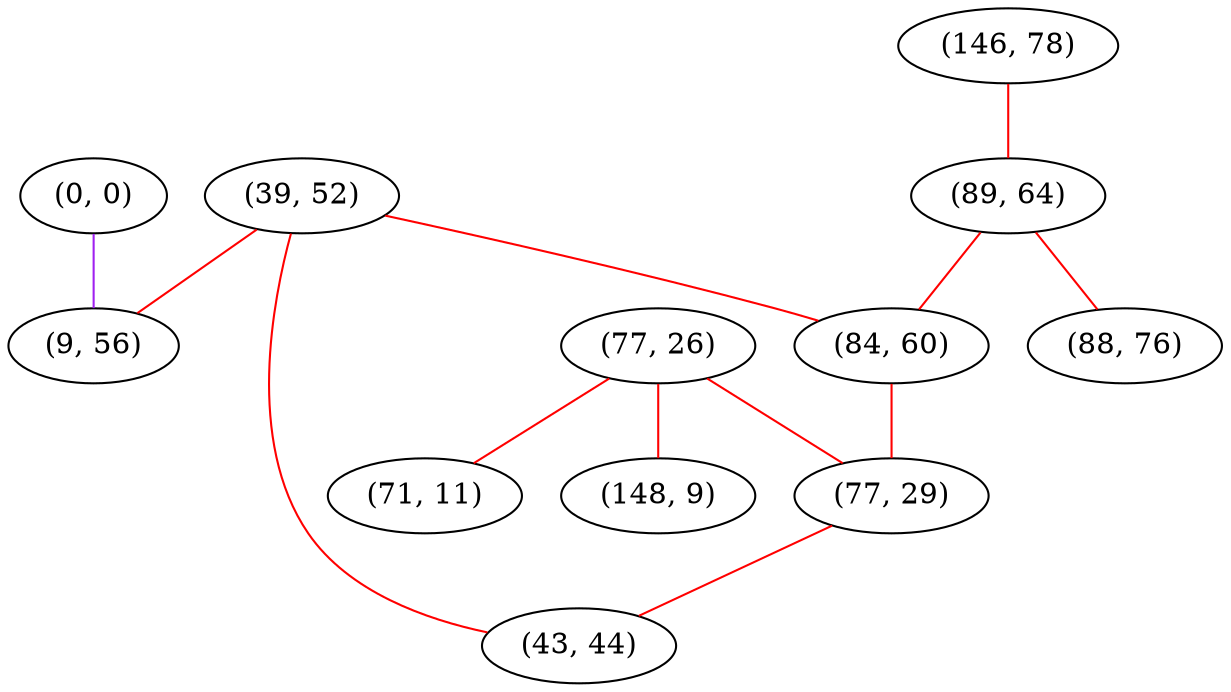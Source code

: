 graph "" {
"(39, 52)";
"(0, 0)";
"(146, 78)";
"(77, 26)";
"(89, 64)";
"(84, 60)";
"(148, 9)";
"(77, 29)";
"(88, 76)";
"(71, 11)";
"(9, 56)";
"(43, 44)";
"(39, 52)" -- "(9, 56)"  [color=red, key=0, weight=1];
"(39, 52)" -- "(84, 60)"  [color=red, key=0, weight=1];
"(39, 52)" -- "(43, 44)"  [color=red, key=0, weight=1];
"(0, 0)" -- "(9, 56)"  [color=purple, key=0, weight=4];
"(146, 78)" -- "(89, 64)"  [color=red, key=0, weight=1];
"(77, 26)" -- "(71, 11)"  [color=red, key=0, weight=1];
"(77, 26)" -- "(148, 9)"  [color=red, key=0, weight=1];
"(77, 26)" -- "(77, 29)"  [color=red, key=0, weight=1];
"(89, 64)" -- "(84, 60)"  [color=red, key=0, weight=1];
"(89, 64)" -- "(88, 76)"  [color=red, key=0, weight=1];
"(84, 60)" -- "(77, 29)"  [color=red, key=0, weight=1];
"(77, 29)" -- "(43, 44)"  [color=red, key=0, weight=1];
}
